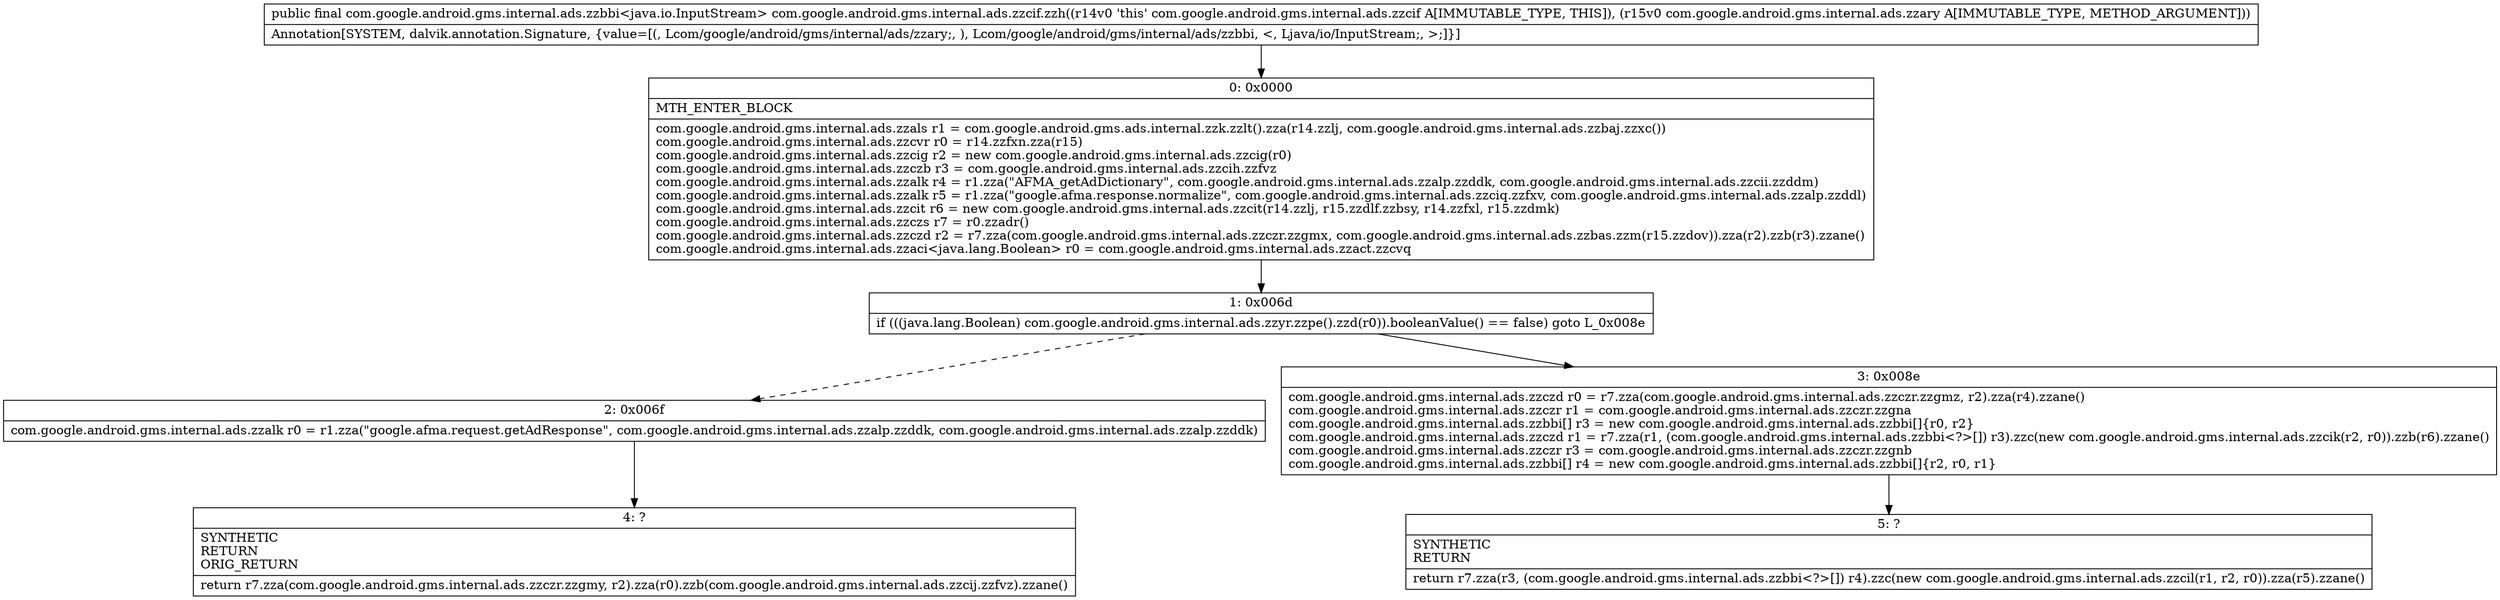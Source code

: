 digraph "CFG forcom.google.android.gms.internal.ads.zzcif.zzh(Lcom\/google\/android\/gms\/internal\/ads\/zzary;)Lcom\/google\/android\/gms\/internal\/ads\/zzbbi;" {
Node_0 [shape=record,label="{0\:\ 0x0000|MTH_ENTER_BLOCK\l|com.google.android.gms.internal.ads.zzals r1 = com.google.android.gms.ads.internal.zzk.zzlt().zza(r14.zzlj, com.google.android.gms.internal.ads.zzbaj.zzxc())\lcom.google.android.gms.internal.ads.zzcvr r0 = r14.zzfxn.zza(r15)\lcom.google.android.gms.internal.ads.zzcig r2 = new com.google.android.gms.internal.ads.zzcig(r0)\lcom.google.android.gms.internal.ads.zzczb r3 = com.google.android.gms.internal.ads.zzcih.zzfvz\lcom.google.android.gms.internal.ads.zzalk r4 = r1.zza(\"AFMA_getAdDictionary\", com.google.android.gms.internal.ads.zzalp.zzddk, com.google.android.gms.internal.ads.zzcii.zzddm)\lcom.google.android.gms.internal.ads.zzalk r5 = r1.zza(\"google.afma.response.normalize\", com.google.android.gms.internal.ads.zzciq.zzfxv, com.google.android.gms.internal.ads.zzalp.zzddl)\lcom.google.android.gms.internal.ads.zzcit r6 = new com.google.android.gms.internal.ads.zzcit(r14.zzlj, r15.zzdlf.zzbsy, r14.zzfxl, r15.zzdmk)\lcom.google.android.gms.internal.ads.zzczs r7 = r0.zzadr()\lcom.google.android.gms.internal.ads.zzczd r2 = r7.zza(com.google.android.gms.internal.ads.zzczr.zzgmx, com.google.android.gms.internal.ads.zzbas.zzm(r15.zzdov)).zza(r2).zzb(r3).zzane()\lcom.google.android.gms.internal.ads.zzaci\<java.lang.Boolean\> r0 = com.google.android.gms.internal.ads.zzact.zzcvq\l}"];
Node_1 [shape=record,label="{1\:\ 0x006d|if (((java.lang.Boolean) com.google.android.gms.internal.ads.zzyr.zzpe().zzd(r0)).booleanValue() == false) goto L_0x008e\l}"];
Node_2 [shape=record,label="{2\:\ 0x006f|com.google.android.gms.internal.ads.zzalk r0 = r1.zza(\"google.afma.request.getAdResponse\", com.google.android.gms.internal.ads.zzalp.zzddk, com.google.android.gms.internal.ads.zzalp.zzddk)\l}"];
Node_3 [shape=record,label="{3\:\ 0x008e|com.google.android.gms.internal.ads.zzczd r0 = r7.zza(com.google.android.gms.internal.ads.zzczr.zzgmz, r2).zza(r4).zzane()\lcom.google.android.gms.internal.ads.zzczr r1 = com.google.android.gms.internal.ads.zzczr.zzgna\lcom.google.android.gms.internal.ads.zzbbi[] r3 = new com.google.android.gms.internal.ads.zzbbi[]\{r0, r2\}\lcom.google.android.gms.internal.ads.zzczd r1 = r7.zza(r1, (com.google.android.gms.internal.ads.zzbbi\<?\>[]) r3).zzc(new com.google.android.gms.internal.ads.zzcik(r2, r0)).zzb(r6).zzane()\lcom.google.android.gms.internal.ads.zzczr r3 = com.google.android.gms.internal.ads.zzczr.zzgnb\lcom.google.android.gms.internal.ads.zzbbi[] r4 = new com.google.android.gms.internal.ads.zzbbi[]\{r2, r0, r1\}\l}"];
Node_4 [shape=record,label="{4\:\ ?|SYNTHETIC\lRETURN\lORIG_RETURN\l|return r7.zza(com.google.android.gms.internal.ads.zzczr.zzgmy, r2).zza(r0).zzb(com.google.android.gms.internal.ads.zzcij.zzfvz).zzane()\l}"];
Node_5 [shape=record,label="{5\:\ ?|SYNTHETIC\lRETURN\l|return r7.zza(r3, (com.google.android.gms.internal.ads.zzbbi\<?\>[]) r4).zzc(new com.google.android.gms.internal.ads.zzcil(r1, r2, r0)).zza(r5).zzane()\l}"];
MethodNode[shape=record,label="{public final com.google.android.gms.internal.ads.zzbbi\<java.io.InputStream\> com.google.android.gms.internal.ads.zzcif.zzh((r14v0 'this' com.google.android.gms.internal.ads.zzcif A[IMMUTABLE_TYPE, THIS]), (r15v0 com.google.android.gms.internal.ads.zzary A[IMMUTABLE_TYPE, METHOD_ARGUMENT]))  | Annotation[SYSTEM, dalvik.annotation.Signature, \{value=[(, Lcom\/google\/android\/gms\/internal\/ads\/zzary;, ), Lcom\/google\/android\/gms\/internal\/ads\/zzbbi, \<, Ljava\/io\/InputStream;, \>;]\}]\l}"];
MethodNode -> Node_0;
Node_0 -> Node_1;
Node_1 -> Node_2[style=dashed];
Node_1 -> Node_3;
Node_2 -> Node_4;
Node_3 -> Node_5;
}

